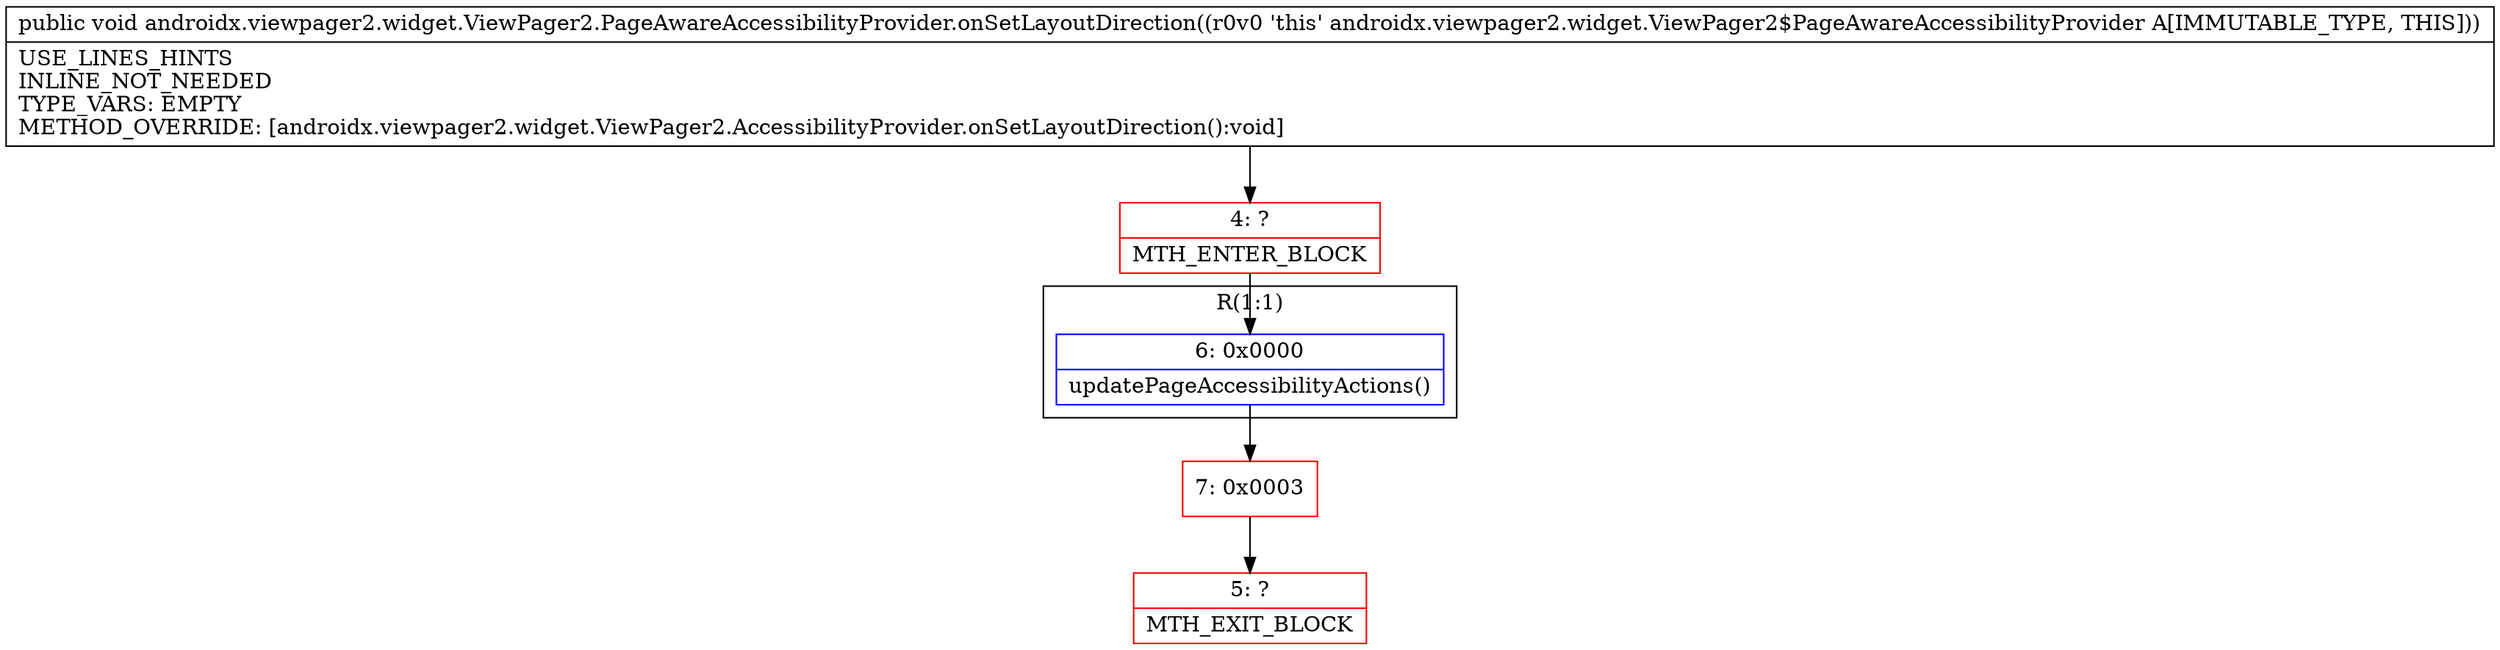 digraph "CFG forandroidx.viewpager2.widget.ViewPager2.PageAwareAccessibilityProvider.onSetLayoutDirection()V" {
subgraph cluster_Region_1039847625 {
label = "R(1:1)";
node [shape=record,color=blue];
Node_6 [shape=record,label="{6\:\ 0x0000|updatePageAccessibilityActions()\l}"];
}
Node_4 [shape=record,color=red,label="{4\:\ ?|MTH_ENTER_BLOCK\l}"];
Node_7 [shape=record,color=red,label="{7\:\ 0x0003}"];
Node_5 [shape=record,color=red,label="{5\:\ ?|MTH_EXIT_BLOCK\l}"];
MethodNode[shape=record,label="{public void androidx.viewpager2.widget.ViewPager2.PageAwareAccessibilityProvider.onSetLayoutDirection((r0v0 'this' androidx.viewpager2.widget.ViewPager2$PageAwareAccessibilityProvider A[IMMUTABLE_TYPE, THIS]))  | USE_LINES_HINTS\lINLINE_NOT_NEEDED\lTYPE_VARS: EMPTY\lMETHOD_OVERRIDE: [androidx.viewpager2.widget.ViewPager2.AccessibilityProvider.onSetLayoutDirection():void]\l}"];
MethodNode -> Node_4;Node_6 -> Node_7;
Node_4 -> Node_6;
Node_7 -> Node_5;
}

